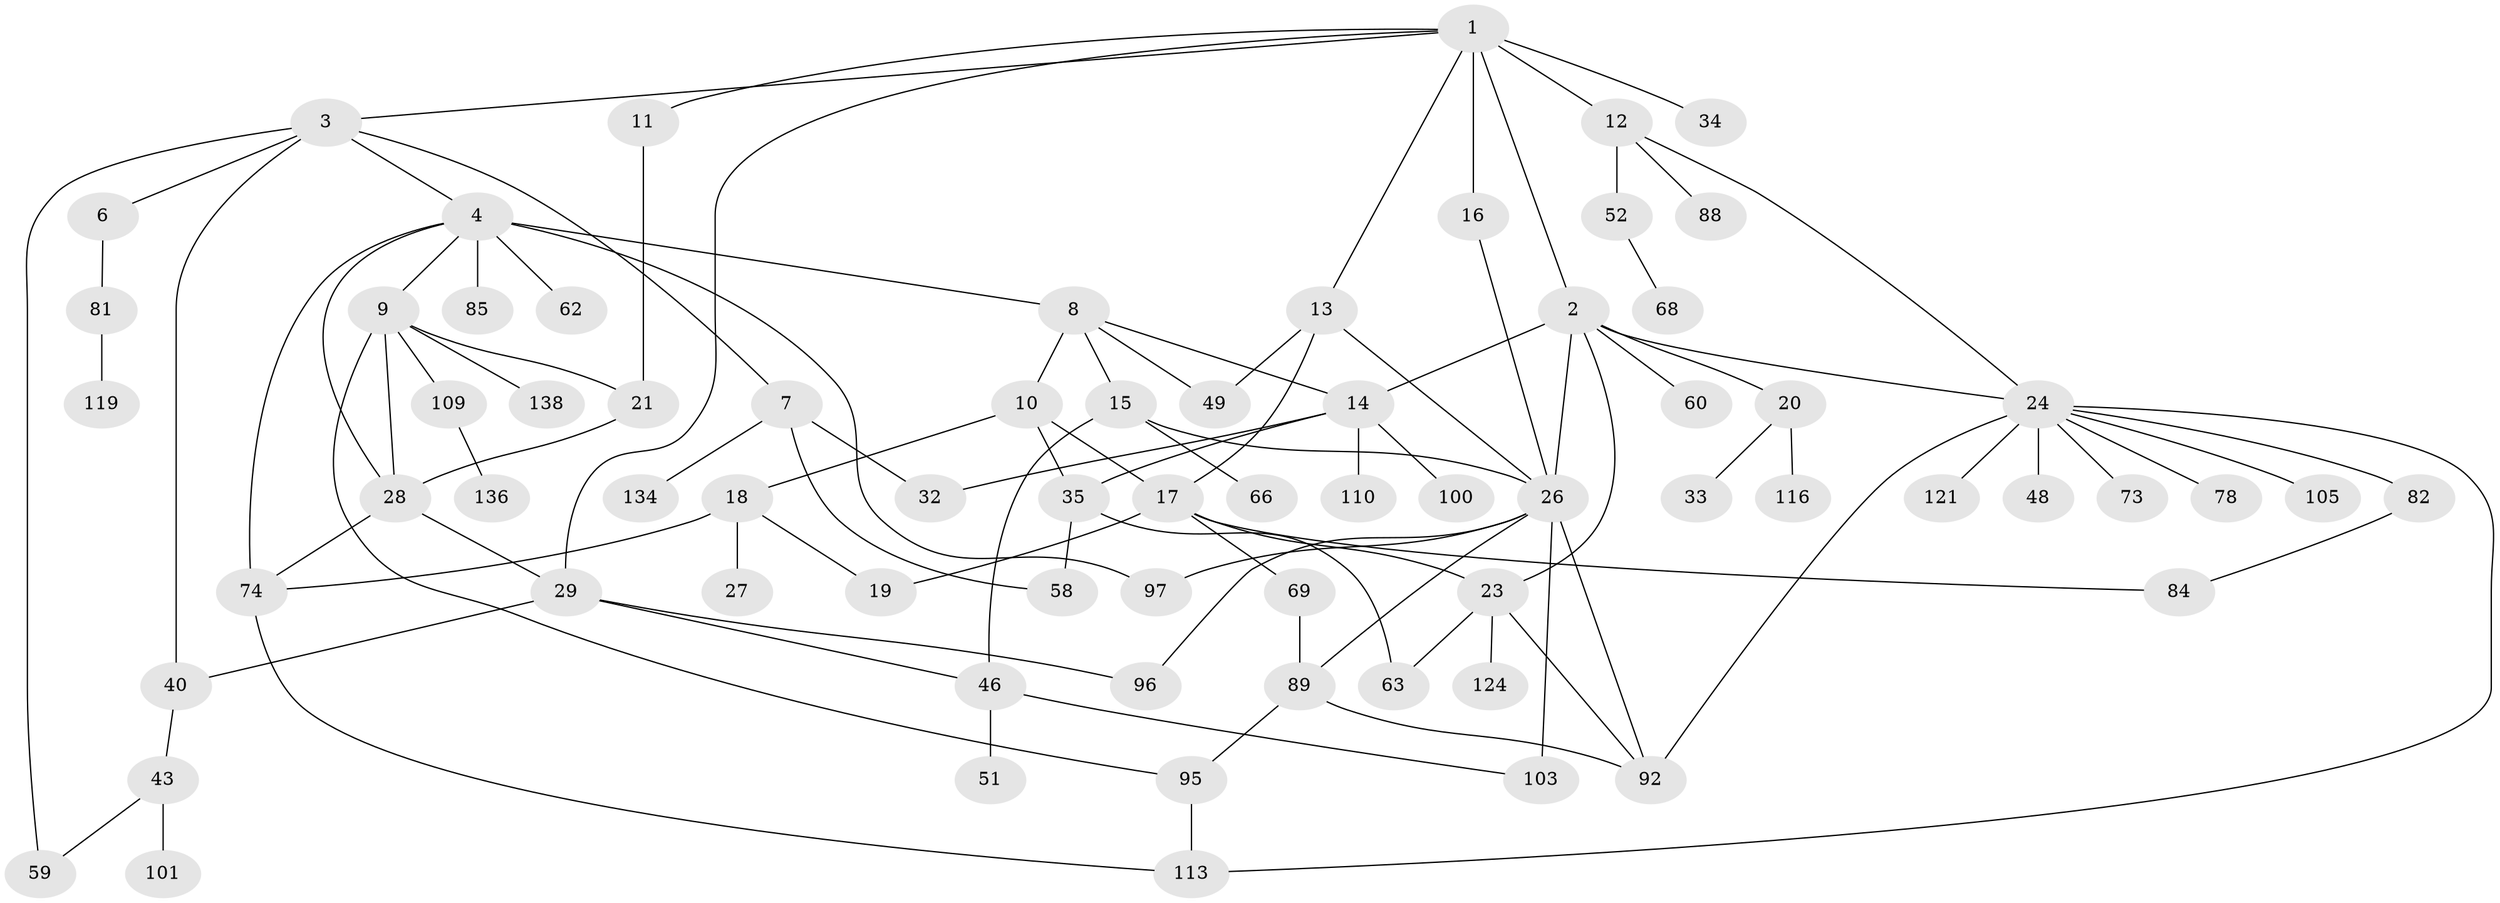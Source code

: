// original degree distribution, {9: 0.006896551724137931, 7: 0.013793103448275862, 3: 0.16551724137931034, 6: 0.041379310344827586, 2: 0.2896551724137931, 4: 0.10344827586206896, 5: 0.05517241379310345, 1: 0.32413793103448274}
// Generated by graph-tools (version 1.1) at 2025/17/03/04/25 18:17:09]
// undirected, 72 vertices, 104 edges
graph export_dot {
graph [start="1"]
  node [color=gray90,style=filled];
  1;
  2;
  3 [super="+67"];
  4 [super="+5"];
  6;
  7;
  8 [super="+112+39"];
  9 [super="+25"];
  10;
  11;
  12 [super="+41"];
  13 [super="+31+120+94"];
  14 [super="+53+80+38+117"];
  15 [super="+90+37"];
  16 [super="+44"];
  17;
  18 [super="+106+75+36+108"];
  19 [super="+129+64"];
  20;
  21;
  23 [super="+102+71"];
  24 [super="+77+30"];
  26 [super="+56+111"];
  27;
  28 [super="+57+61"];
  29 [super="+47"];
  32 [super="+50"];
  33;
  34;
  35 [super="+42"];
  40;
  43;
  46;
  48;
  49 [super="+118"];
  51;
  52 [super="+54"];
  58;
  59 [super="+65"];
  60;
  62 [super="+132"];
  63 [super="+91"];
  66;
  68 [super="+104"];
  69 [super="+126"];
  73;
  74 [super="+122+99"];
  78;
  81 [super="+93"];
  82;
  84 [super="+115+140+145+135"];
  85;
  88;
  89;
  92 [super="+143+130+98"];
  95 [super="+114"];
  96;
  97;
  100;
  101;
  103;
  105;
  109;
  110;
  113;
  116;
  119 [super="+127+131"];
  121;
  124;
  134 [super="+141"];
  136;
  138;
  1 -- 2;
  1 -- 3;
  1 -- 11;
  1 -- 12 [weight=2];
  1 -- 13;
  1 -- 16;
  1 -- 29;
  1 -- 34;
  2 -- 14;
  2 -- 20;
  2 -- 24;
  2 -- 60;
  2 -- 26;
  2 -- 23;
  3 -- 4;
  3 -- 6;
  3 -- 7;
  3 -- 59;
  3 -- 40;
  4 -- 62;
  4 -- 97;
  4 -- 85;
  4 -- 8 [weight=2];
  4 -- 9;
  4 -- 74;
  4 -- 28;
  6 -- 81;
  7 -- 32;
  7 -- 58;
  7 -- 134;
  8 -- 10;
  8 -- 15;
  8 -- 49;
  8 -- 14;
  9 -- 21;
  9 -- 138;
  9 -- 109;
  9 -- 95;
  9 -- 28;
  10 -- 17;
  10 -- 18 [weight=2];
  10 -- 35;
  11 -- 21;
  12 -- 52;
  12 -- 88;
  12 -- 24;
  13 -- 17;
  13 -- 49;
  13 -- 26;
  14 -- 110;
  14 -- 100;
  14 -- 32;
  14 -- 35;
  15 -- 46;
  15 -- 66;
  15 -- 26;
  16 -- 26;
  17 -- 19;
  17 -- 23;
  17 -- 69;
  17 -- 84;
  18 -- 27;
  18 -- 19;
  18 -- 74;
  20 -- 33;
  20 -- 116;
  21 -- 28;
  23 -- 124;
  23 -- 92;
  23 -- 63;
  24 -- 73;
  24 -- 121;
  24 -- 82;
  24 -- 92;
  24 -- 48 [weight=2];
  24 -- 113;
  24 -- 105;
  24 -- 78;
  26 -- 97;
  26 -- 103;
  26 -- 89;
  26 -- 92;
  26 -- 96;
  28 -- 74;
  28 -- 29;
  29 -- 40;
  29 -- 96;
  29 -- 46;
  35 -- 58;
  35 -- 63;
  40 -- 43;
  43 -- 101;
  43 -- 59;
  46 -- 51;
  46 -- 103;
  52 -- 68;
  69 -- 89;
  74 -- 113;
  81 -- 119;
  82 -- 84;
  89 -- 95;
  89 -- 92;
  95 -- 113;
  109 -- 136;
}
